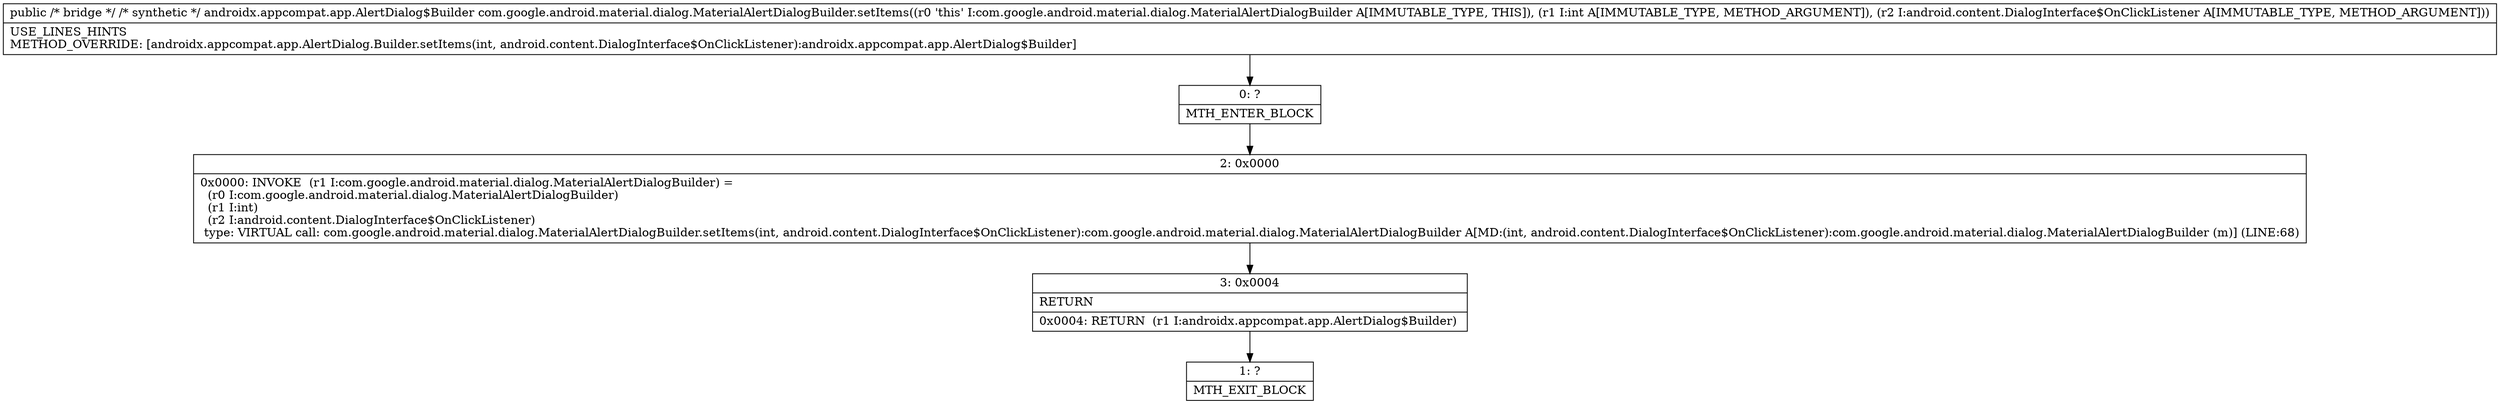 digraph "CFG forcom.google.android.material.dialog.MaterialAlertDialogBuilder.setItems(ILandroid\/content\/DialogInterface$OnClickListener;)Landroidx\/appcompat\/app\/AlertDialog$Builder;" {
Node_0 [shape=record,label="{0\:\ ?|MTH_ENTER_BLOCK\l}"];
Node_2 [shape=record,label="{2\:\ 0x0000|0x0000: INVOKE  (r1 I:com.google.android.material.dialog.MaterialAlertDialogBuilder) = \l  (r0 I:com.google.android.material.dialog.MaterialAlertDialogBuilder)\l  (r1 I:int)\l  (r2 I:android.content.DialogInterface$OnClickListener)\l type: VIRTUAL call: com.google.android.material.dialog.MaterialAlertDialogBuilder.setItems(int, android.content.DialogInterface$OnClickListener):com.google.android.material.dialog.MaterialAlertDialogBuilder A[MD:(int, android.content.DialogInterface$OnClickListener):com.google.android.material.dialog.MaterialAlertDialogBuilder (m)] (LINE:68)\l}"];
Node_3 [shape=record,label="{3\:\ 0x0004|RETURN\l|0x0004: RETURN  (r1 I:androidx.appcompat.app.AlertDialog$Builder) \l}"];
Node_1 [shape=record,label="{1\:\ ?|MTH_EXIT_BLOCK\l}"];
MethodNode[shape=record,label="{public \/* bridge *\/ \/* synthetic *\/ androidx.appcompat.app.AlertDialog$Builder com.google.android.material.dialog.MaterialAlertDialogBuilder.setItems((r0 'this' I:com.google.android.material.dialog.MaterialAlertDialogBuilder A[IMMUTABLE_TYPE, THIS]), (r1 I:int A[IMMUTABLE_TYPE, METHOD_ARGUMENT]), (r2 I:android.content.DialogInterface$OnClickListener A[IMMUTABLE_TYPE, METHOD_ARGUMENT]))  | USE_LINES_HINTS\lMETHOD_OVERRIDE: [androidx.appcompat.app.AlertDialog.Builder.setItems(int, android.content.DialogInterface$OnClickListener):androidx.appcompat.app.AlertDialog$Builder]\l}"];
MethodNode -> Node_0;Node_0 -> Node_2;
Node_2 -> Node_3;
Node_3 -> Node_1;
}

